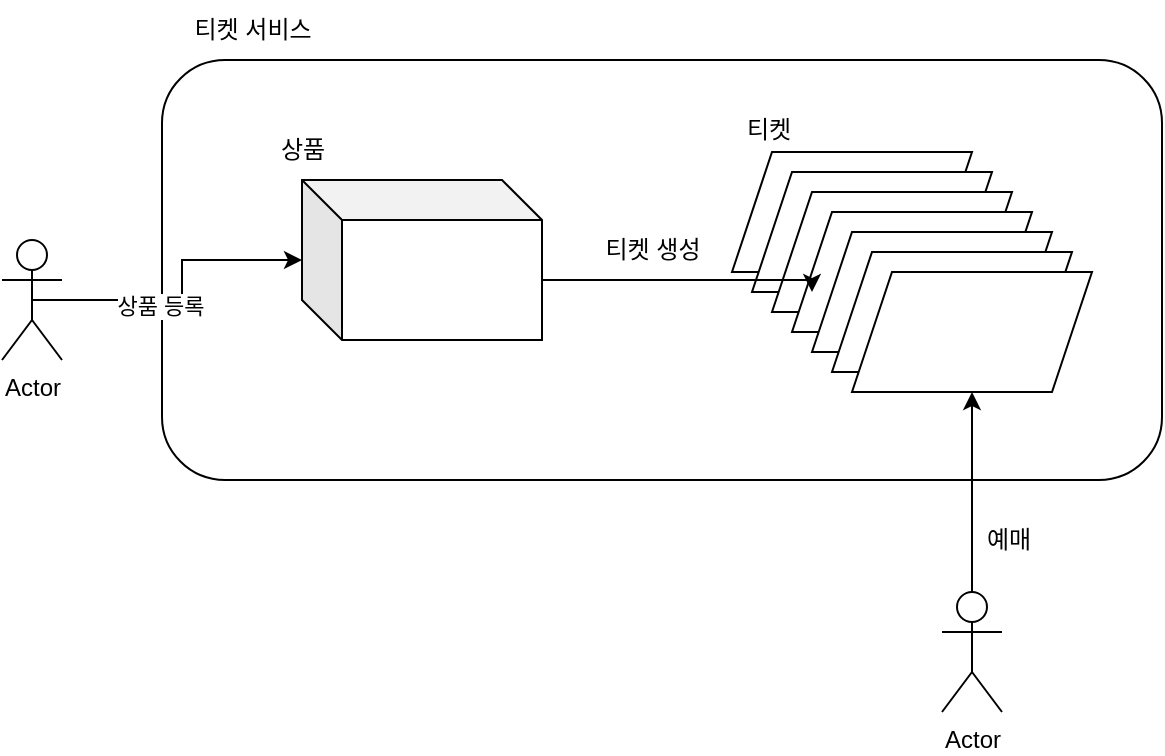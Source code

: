 <mxfile version="21.1.8" type="github">
  <diagram name="페이지-1" id="r1D6LGoSQLgpk3pzB0GB">
    <mxGraphModel dx="1436" dy="874" grid="1" gridSize="10" guides="1" tooltips="1" connect="1" arrows="1" fold="1" page="1" pageScale="1" pageWidth="1100" pageHeight="850" math="0" shadow="0">
      <root>
        <mxCell id="0" />
        <mxCell id="1" parent="0" />
        <mxCell id="UV4WdFO7w0hpjEOUpgrM-9" value="" style="rounded=1;whiteSpace=wrap;html=1;fillColor=none;" vertex="1" parent="1">
          <mxGeometry x="100" y="110" width="500" height="210" as="geometry" />
        </mxCell>
        <mxCell id="UV4WdFO7w0hpjEOUpgrM-27" value="" style="group" vertex="1" connectable="0" parent="1">
          <mxGeometry x="378" y="130" width="188" height="146" as="geometry" />
        </mxCell>
        <mxCell id="UV4WdFO7w0hpjEOUpgrM-21" value="" style="group" vertex="1" connectable="0" parent="UV4WdFO7w0hpjEOUpgrM-27">
          <mxGeometry x="7" y="26" width="180" height="120" as="geometry" />
        </mxCell>
        <mxCell id="UV4WdFO7w0hpjEOUpgrM-14" value="" style="shape=parallelogram;perimeter=parallelogramPerimeter;whiteSpace=wrap;html=1;fixedSize=1;" vertex="1" parent="UV4WdFO7w0hpjEOUpgrM-21">
          <mxGeometry width="120" height="60" as="geometry" />
        </mxCell>
        <mxCell id="UV4WdFO7w0hpjEOUpgrM-15" value="" style="shape=parallelogram;perimeter=parallelogramPerimeter;whiteSpace=wrap;html=1;fixedSize=1;" vertex="1" parent="UV4WdFO7w0hpjEOUpgrM-21">
          <mxGeometry x="10" y="10" width="120" height="60" as="geometry" />
        </mxCell>
        <mxCell id="UV4WdFO7w0hpjEOUpgrM-16" value="" style="shape=parallelogram;perimeter=parallelogramPerimeter;whiteSpace=wrap;html=1;fixedSize=1;" vertex="1" parent="UV4WdFO7w0hpjEOUpgrM-21">
          <mxGeometry x="20" y="20" width="120" height="60" as="geometry" />
        </mxCell>
        <mxCell id="UV4WdFO7w0hpjEOUpgrM-17" value="" style="shape=parallelogram;perimeter=parallelogramPerimeter;whiteSpace=wrap;html=1;fixedSize=1;" vertex="1" parent="UV4WdFO7w0hpjEOUpgrM-21">
          <mxGeometry x="30" y="30" width="120" height="60" as="geometry" />
        </mxCell>
        <mxCell id="UV4WdFO7w0hpjEOUpgrM-18" value="" style="shape=parallelogram;perimeter=parallelogramPerimeter;whiteSpace=wrap;html=1;fixedSize=1;" vertex="1" parent="UV4WdFO7w0hpjEOUpgrM-21">
          <mxGeometry x="40" y="40" width="120" height="60" as="geometry" />
        </mxCell>
        <mxCell id="UV4WdFO7w0hpjEOUpgrM-19" value="" style="shape=parallelogram;perimeter=parallelogramPerimeter;whiteSpace=wrap;html=1;fixedSize=1;" vertex="1" parent="UV4WdFO7w0hpjEOUpgrM-21">
          <mxGeometry x="50" y="50" width="120" height="60" as="geometry" />
        </mxCell>
        <mxCell id="UV4WdFO7w0hpjEOUpgrM-20" value="" style="shape=parallelogram;perimeter=parallelogramPerimeter;whiteSpace=wrap;html=1;fixedSize=1;" vertex="1" parent="UV4WdFO7w0hpjEOUpgrM-21">
          <mxGeometry x="60" y="60" width="120" height="60" as="geometry" />
        </mxCell>
        <mxCell id="UV4WdFO7w0hpjEOUpgrM-24" value="티켓" style="text;html=1;align=center;verticalAlign=middle;resizable=0;points=[];autosize=1;strokeColor=none;fillColor=none;" vertex="1" parent="UV4WdFO7w0hpjEOUpgrM-27">
          <mxGeometry width="50" height="30" as="geometry" />
        </mxCell>
        <mxCell id="UV4WdFO7w0hpjEOUpgrM-3" style="edgeStyle=orthogonalEdgeStyle;rounded=0;orthogonalLoop=1;jettySize=auto;html=1;exitX=0.5;exitY=0.5;exitDx=0;exitDy=0;exitPerimeter=0;" edge="1" parent="1" source="UV4WdFO7w0hpjEOUpgrM-1" target="UV4WdFO7w0hpjEOUpgrM-2">
          <mxGeometry relative="1" as="geometry" />
        </mxCell>
        <mxCell id="UV4WdFO7w0hpjEOUpgrM-4" value="상품 등록" style="edgeLabel;html=1;align=center;verticalAlign=middle;resizable=0;points=[];" vertex="1" connectable="0" parent="UV4WdFO7w0hpjEOUpgrM-3">
          <mxGeometry x="-0.171" y="-2" relative="1" as="geometry">
            <mxPoint y="1" as="offset" />
          </mxGeometry>
        </mxCell>
        <mxCell id="UV4WdFO7w0hpjEOUpgrM-1" value="Actor" style="shape=umlActor;verticalLabelPosition=bottom;verticalAlign=top;html=1;outlineConnect=0;" vertex="1" parent="1">
          <mxGeometry x="20" y="200" width="30" height="60" as="geometry" />
        </mxCell>
        <mxCell id="UV4WdFO7w0hpjEOUpgrM-7" value="티켓 서비스" style="text;html=1;align=center;verticalAlign=middle;resizable=0;points=[];autosize=1;strokeColor=none;fillColor=none;" vertex="1" parent="1">
          <mxGeometry x="100" y="80" width="90" height="30" as="geometry" />
        </mxCell>
        <mxCell id="UV4WdFO7w0hpjEOUpgrM-10" value="" style="group" vertex="1" connectable="0" parent="1">
          <mxGeometry x="145" y="140" width="185" height="150" as="geometry" />
        </mxCell>
        <mxCell id="UV4WdFO7w0hpjEOUpgrM-2" value="" style="shape=cube;whiteSpace=wrap;html=1;boundedLbl=1;backgroundOutline=1;darkOpacity=0.05;darkOpacity2=0.1;" vertex="1" parent="UV4WdFO7w0hpjEOUpgrM-10">
          <mxGeometry x="25" y="30" width="120" height="80" as="geometry" />
        </mxCell>
        <mxCell id="UV4WdFO7w0hpjEOUpgrM-8" value="상품" style="text;html=1;align=center;verticalAlign=middle;resizable=0;points=[];autosize=1;strokeColor=none;fillColor=none;" vertex="1" parent="UV4WdFO7w0hpjEOUpgrM-10">
          <mxGeometry width="50" height="30" as="geometry" />
        </mxCell>
        <mxCell id="UV4WdFO7w0hpjEOUpgrM-22" style="edgeStyle=orthogonalEdgeStyle;rounded=0;orthogonalLoop=1;jettySize=auto;html=1;exitX=0;exitY=0;exitDx=120;exitDy=50;exitPerimeter=0;entryX=0.25;entryY=1;entryDx=0;entryDy=0;" edge="1" parent="1" source="UV4WdFO7w0hpjEOUpgrM-2" target="UV4WdFO7w0hpjEOUpgrM-15">
          <mxGeometry relative="1" as="geometry">
            <mxPoint x="330" y="260" as="sourcePoint" />
            <Array as="points">
              <mxPoint x="425" y="220" />
            </Array>
          </mxGeometry>
        </mxCell>
        <mxCell id="UV4WdFO7w0hpjEOUpgrM-23" value="티켓 생성" style="text;html=1;align=center;verticalAlign=middle;resizable=0;points=[];autosize=1;strokeColor=none;fillColor=none;" vertex="1" parent="1">
          <mxGeometry x="310" y="190" width="70" height="30" as="geometry" />
        </mxCell>
        <mxCell id="UV4WdFO7w0hpjEOUpgrM-29" style="edgeStyle=orthogonalEdgeStyle;rounded=0;orthogonalLoop=1;jettySize=auto;html=1;exitX=0.5;exitY=0.5;exitDx=0;exitDy=0;exitPerimeter=0;entryX=0.5;entryY=1;entryDx=0;entryDy=0;" edge="1" parent="1" source="UV4WdFO7w0hpjEOUpgrM-28" target="UV4WdFO7w0hpjEOUpgrM-20">
          <mxGeometry relative="1" as="geometry">
            <mxPoint x="570" y="430.0" as="targetPoint" />
          </mxGeometry>
        </mxCell>
        <mxCell id="UV4WdFO7w0hpjEOUpgrM-28" value="Actor" style="shape=umlActor;verticalLabelPosition=bottom;verticalAlign=top;html=1;outlineConnect=0;" vertex="1" parent="1">
          <mxGeometry x="490" y="376" width="30" height="60" as="geometry" />
        </mxCell>
        <mxCell id="UV4WdFO7w0hpjEOUpgrM-30" value="예매" style="text;html=1;align=center;verticalAlign=middle;resizable=0;points=[];autosize=1;strokeColor=none;fillColor=none;" vertex="1" parent="1">
          <mxGeometry x="498" y="335" width="50" height="30" as="geometry" />
        </mxCell>
      </root>
    </mxGraphModel>
  </diagram>
</mxfile>
